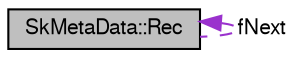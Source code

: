 digraph G
{
  edge [fontname="FreeSans",fontsize="10",labelfontname="FreeSans",labelfontsize="10"];
  node [fontname="FreeSans",fontsize="10",shape=record];
  Node1 [label="SkMetaData::Rec",height=0.2,width=0.4,color="black", fillcolor="grey75", style="filled" fontcolor="black"];
  Node1 -> Node1 [dir=back,color="darkorchid3",fontsize="10",style="dashed",label="fNext",fontname="FreeSans"];
}

